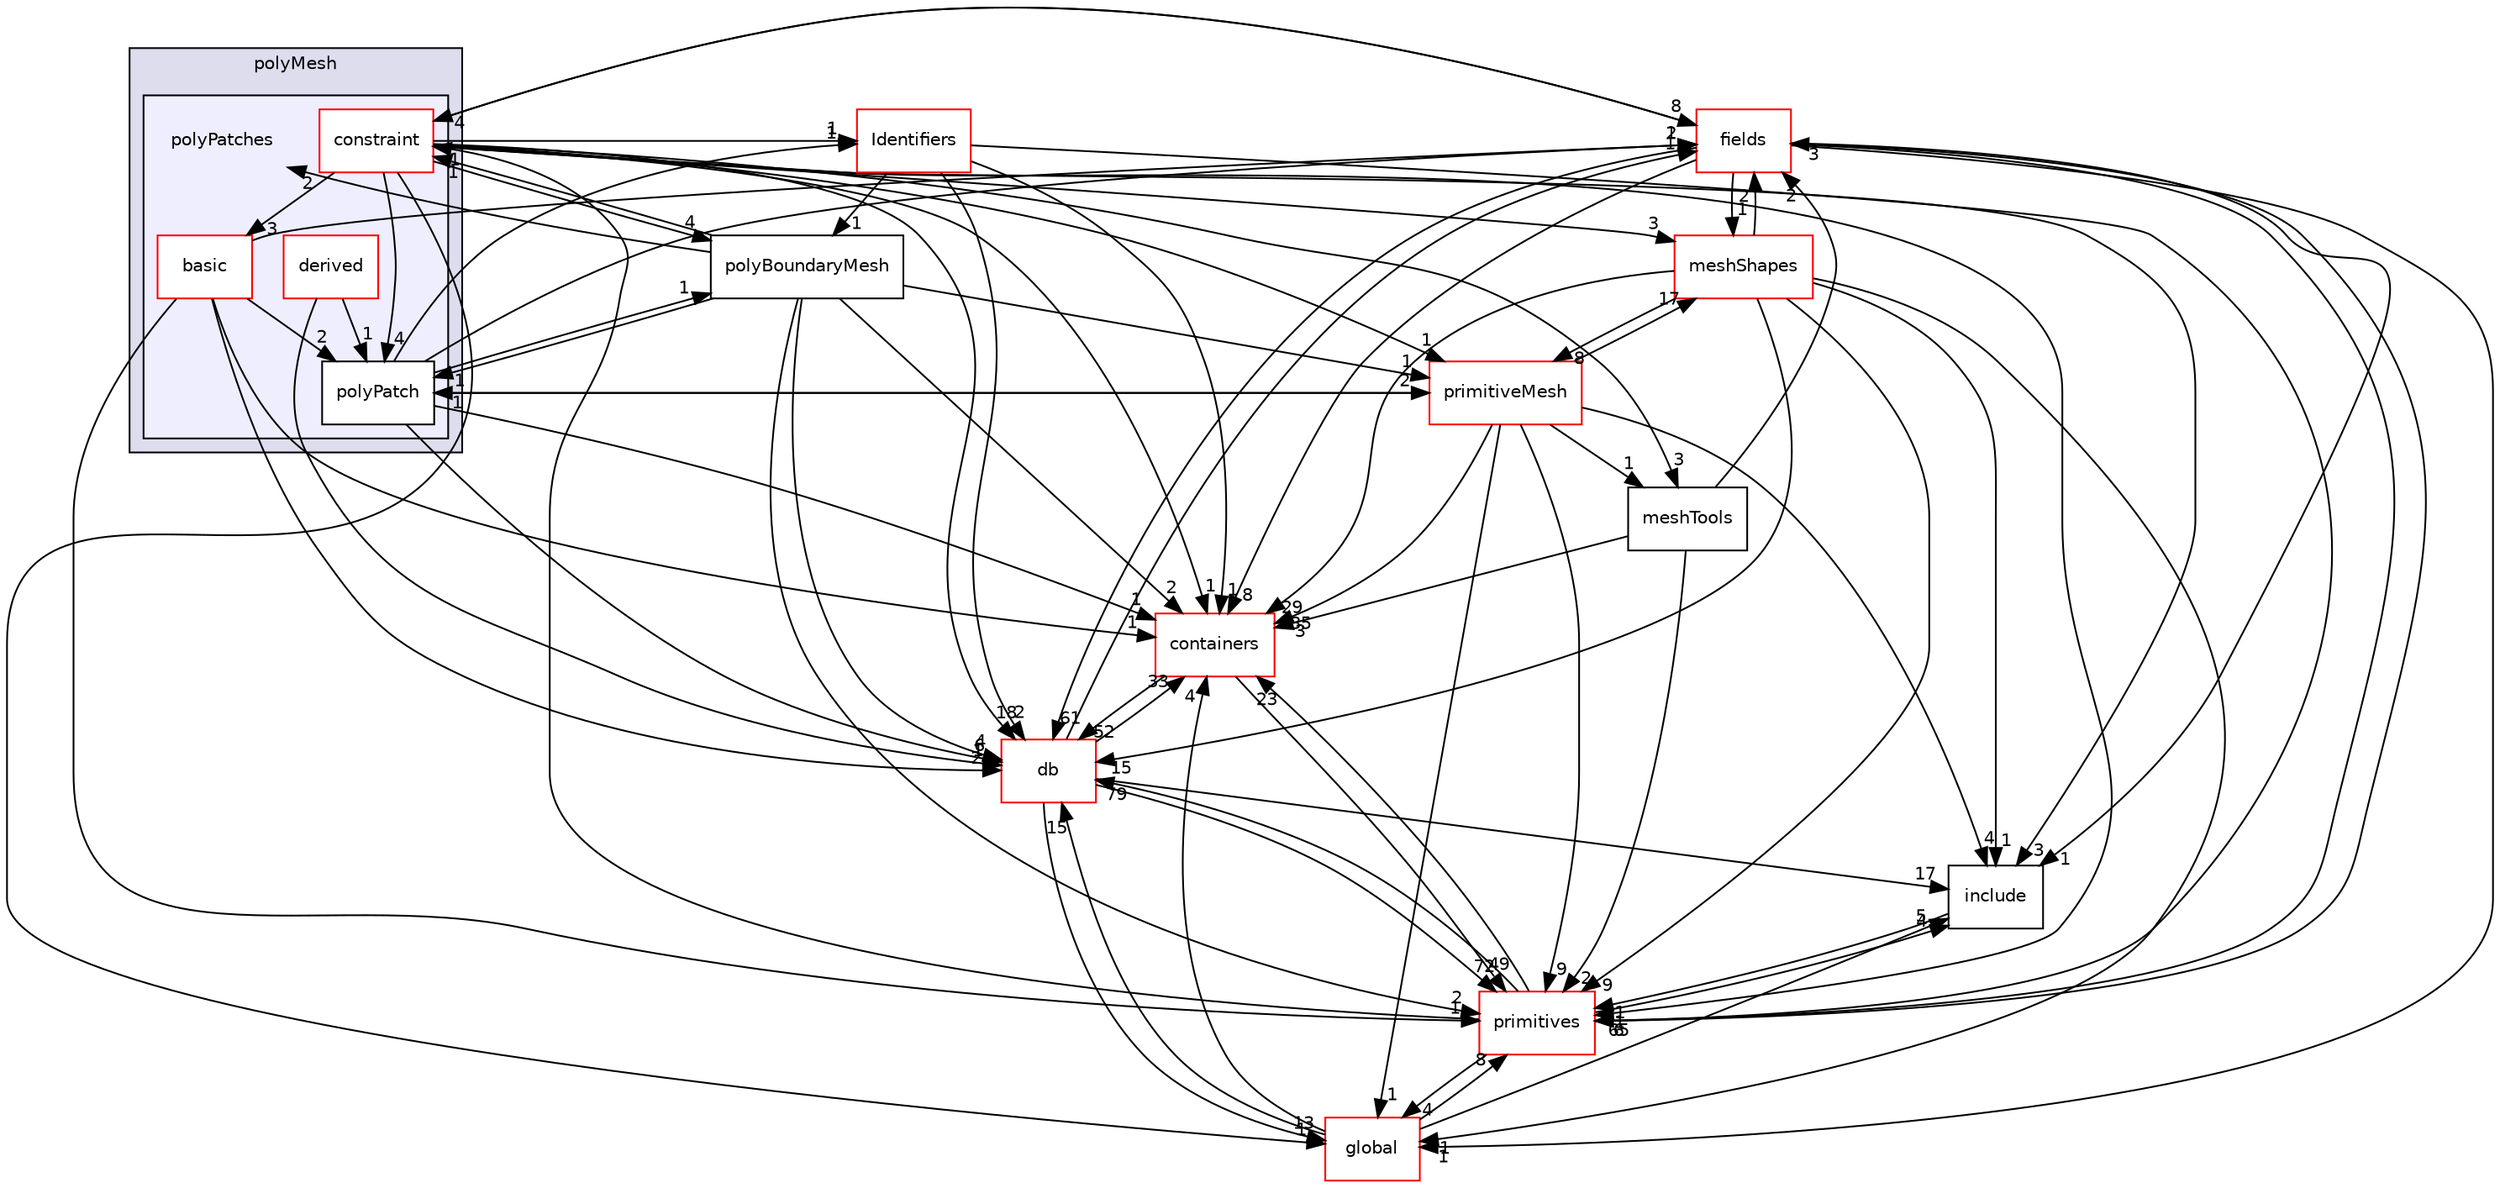 digraph "src/OpenFOAM/meshes/polyMesh/polyPatches" {
  bgcolor=transparent;
  compound=true
  node [ fontsize="10", fontname="Helvetica"];
  edge [ labelfontsize="10", labelfontname="Helvetica"];
  subgraph clusterdir_5e5a63cb97aae3d01c8e98f0c14953bc {
    graph [ bgcolor="#ddddee", pencolor="black", label="polyMesh" fontname="Helvetica", fontsize="10", URL="dir_5e5a63cb97aae3d01c8e98f0c14953bc.html"]
  subgraph clusterdir_67ffeba79fe92b46a9460556346ffbde {
    graph [ bgcolor="#eeeeff", pencolor="black", label="" URL="dir_67ffeba79fe92b46a9460556346ffbde.html"];
    dir_67ffeba79fe92b46a9460556346ffbde [shape=plaintext label="polyPatches"];
    dir_c9c78bb8b3facc20391427dbd62674be [shape=box label="basic" color="red" fillcolor="white" style="filled" URL="dir_c9c78bb8b3facc20391427dbd62674be.html"];
    dir_09b4360db181b1c37726382a34e0210b [shape=box label="constraint" color="red" fillcolor="white" style="filled" URL="dir_09b4360db181b1c37726382a34e0210b.html"];
    dir_a5ef85040496783b4d5878389b607442 [shape=box label="derived" color="red" fillcolor="white" style="filled" URL="dir_a5ef85040496783b4d5878389b607442.html"];
    dir_e00799da7fb4d299a4bc01389c26736d [shape=box label="polyPatch" color="black" fillcolor="white" style="filled" URL="dir_e00799da7fb4d299a4bc01389c26736d.html"];
  }
  }
  dir_962442b8f989d5529fab5e0f0e4ffb74 [shape=box label="fields" color="red" URL="dir_962442b8f989d5529fab5e0f0e4ffb74.html"];
  dir_19d0872053bde092be81d7fe3f56cbf7 [shape=box label="containers" color="red" URL="dir_19d0872053bde092be81d7fe3f56cbf7.html"];
  dir_69df57964460ad28b76ac09933bf52c8 [shape=box label="polyBoundaryMesh" URL="dir_69df57964460ad28b76ac09933bf52c8.html"];
  dir_d498992fb7d3f293d898bf6d3a4df869 [shape=box label="primitiveMesh" color="red" URL="dir_d498992fb7d3f293d898bf6d3a4df869.html"];
  dir_63c634f7a7cfd679ac26c67fb30fc32f [shape=box label="db" color="red" URL="dir_63c634f7a7cfd679ac26c67fb30fc32f.html"];
  dir_fa020d1bff9bcecc84fa7b07f71b0284 [shape=box label="meshTools" URL="dir_fa020d1bff9bcecc84fa7b07f71b0284.html"];
  dir_8583492183f4d27c76555f8f333dd07b [shape=box label="global" color="red" URL="dir_8583492183f4d27c76555f8f333dd07b.html"];
  dir_3e50f45338116b169052b428016851aa [shape=box label="primitives" color="red" URL="dir_3e50f45338116b169052b428016851aa.html"];
  dir_b8e2732bc99f8fb2a379dad81aa6030e [shape=box label="meshShapes" color="red" URL="dir_b8e2732bc99f8fb2a379dad81aa6030e.html"];
  dir_e954e9f5966bc1c681a414ec8bd0ee15 [shape=box label="include" URL="dir_e954e9f5966bc1c681a414ec8bd0ee15.html"];
  dir_162c770ecfd5d3d84e768ef2f1993e65 [shape=box label="Identifiers" color="red" URL="dir_162c770ecfd5d3d84e768ef2f1993e65.html"];
  dir_c9c78bb8b3facc20391427dbd62674be->dir_962442b8f989d5529fab5e0f0e4ffb74 [headlabel="1", labeldistance=1.5 headhref="dir_002285_002022.html"];
  dir_c9c78bb8b3facc20391427dbd62674be->dir_19d0872053bde092be81d7fe3f56cbf7 [headlabel="1", labeldistance=1.5 headhref="dir_002285_001903.html"];
  dir_c9c78bb8b3facc20391427dbd62674be->dir_e00799da7fb4d299a4bc01389c26736d [headlabel="2", labeldistance=1.5 headhref="dir_002285_002301.html"];
  dir_c9c78bb8b3facc20391427dbd62674be->dir_63c634f7a7cfd679ac26c67fb30fc32f [headlabel="2", labeldistance=1.5 headhref="dir_002285_001954.html"];
  dir_c9c78bb8b3facc20391427dbd62674be->dir_3e50f45338116b169052b428016851aa [headlabel="1", labeldistance=1.5 headhref="dir_002285_002326.html"];
  dir_962442b8f989d5529fab5e0f0e4ffb74->dir_19d0872053bde092be81d7fe3f56cbf7 [headlabel="8", labeldistance=1.5 headhref="dir_002022_001903.html"];
  dir_962442b8f989d5529fab5e0f0e4ffb74->dir_09b4360db181b1c37726382a34e0210b [headlabel="4", labeldistance=1.5 headhref="dir_002022_002288.html"];
  dir_962442b8f989d5529fab5e0f0e4ffb74->dir_63c634f7a7cfd679ac26c67fb30fc32f [headlabel="61", labeldistance=1.5 headhref="dir_002022_001954.html"];
  dir_962442b8f989d5529fab5e0f0e4ffb74->dir_8583492183f4d27c76555f8f333dd07b [headlabel="1", labeldistance=1.5 headhref="dir_002022_002098.html"];
  dir_962442b8f989d5529fab5e0f0e4ffb74->dir_3e50f45338116b169052b428016851aa [headlabel="65", labeldistance=1.5 headhref="dir_002022_002326.html"];
  dir_962442b8f989d5529fab5e0f0e4ffb74->dir_b8e2732bc99f8fb2a379dad81aa6030e [headlabel="1", labeldistance=1.5 headhref="dir_002022_002239.html"];
  dir_962442b8f989d5529fab5e0f0e4ffb74->dir_e954e9f5966bc1c681a414ec8bd0ee15 [headlabel="1", labeldistance=1.5 headhref="dir_002022_002119.html"];
  dir_19d0872053bde092be81d7fe3f56cbf7->dir_63c634f7a7cfd679ac26c67fb30fc32f [headlabel="52", labeldistance=1.5 headhref="dir_001903_001954.html"];
  dir_19d0872053bde092be81d7fe3f56cbf7->dir_3e50f45338116b169052b428016851aa [headlabel="49", labeldistance=1.5 headhref="dir_001903_002326.html"];
  dir_69df57964460ad28b76ac09933bf52c8->dir_67ffeba79fe92b46a9460556346ffbde [headlabel="2", labeldistance=1.5 headhref="dir_002281_002284.html"];
  dir_69df57964460ad28b76ac09933bf52c8->dir_19d0872053bde092be81d7fe3f56cbf7 [headlabel="2", labeldistance=1.5 headhref="dir_002281_001903.html"];
  dir_69df57964460ad28b76ac09933bf52c8->dir_e00799da7fb4d299a4bc01389c26736d [headlabel="1", labeldistance=1.5 headhref="dir_002281_002301.html"];
  dir_69df57964460ad28b76ac09933bf52c8->dir_d498992fb7d3f293d898bf6d3a4df869 [headlabel="1", labeldistance=1.5 headhref="dir_002281_002310.html"];
  dir_69df57964460ad28b76ac09933bf52c8->dir_09b4360db181b1c37726382a34e0210b [headlabel="1", labeldistance=1.5 headhref="dir_002281_002288.html"];
  dir_69df57964460ad28b76ac09933bf52c8->dir_63c634f7a7cfd679ac26c67fb30fc32f [headlabel="4", labeldistance=1.5 headhref="dir_002281_001954.html"];
  dir_69df57964460ad28b76ac09933bf52c8->dir_3e50f45338116b169052b428016851aa [headlabel="2", labeldistance=1.5 headhref="dir_002281_002326.html"];
  dir_e00799da7fb4d299a4bc01389c26736d->dir_962442b8f989d5529fab5e0f0e4ffb74 [headlabel="2", labeldistance=1.5 headhref="dir_002301_002022.html"];
  dir_e00799da7fb4d299a4bc01389c26736d->dir_19d0872053bde092be81d7fe3f56cbf7 [headlabel="1", labeldistance=1.5 headhref="dir_002301_001903.html"];
  dir_e00799da7fb4d299a4bc01389c26736d->dir_69df57964460ad28b76ac09933bf52c8 [headlabel="1", labeldistance=1.5 headhref="dir_002301_002281.html"];
  dir_e00799da7fb4d299a4bc01389c26736d->dir_d498992fb7d3f293d898bf6d3a4df869 [headlabel="2", labeldistance=1.5 headhref="dir_002301_002310.html"];
  dir_e00799da7fb4d299a4bc01389c26736d->dir_63c634f7a7cfd679ac26c67fb30fc32f [headlabel="6", labeldistance=1.5 headhref="dir_002301_001954.html"];
  dir_e00799da7fb4d299a4bc01389c26736d->dir_162c770ecfd5d3d84e768ef2f1993e65 [headlabel="1", labeldistance=1.5 headhref="dir_002301_002233.html"];
  dir_d498992fb7d3f293d898bf6d3a4df869->dir_19d0872053bde092be81d7fe3f56cbf7 [headlabel="35", labeldistance=1.5 headhref="dir_002310_001903.html"];
  dir_d498992fb7d3f293d898bf6d3a4df869->dir_e00799da7fb4d299a4bc01389c26736d [headlabel="1", labeldistance=1.5 headhref="dir_002310_002301.html"];
  dir_d498992fb7d3f293d898bf6d3a4df869->dir_fa020d1bff9bcecc84fa7b07f71b0284 [headlabel="1", labeldistance=1.5 headhref="dir_002310_002249.html"];
  dir_d498992fb7d3f293d898bf6d3a4df869->dir_8583492183f4d27c76555f8f333dd07b [headlabel="1", labeldistance=1.5 headhref="dir_002310_002098.html"];
  dir_d498992fb7d3f293d898bf6d3a4df869->dir_3e50f45338116b169052b428016851aa [headlabel="9", labeldistance=1.5 headhref="dir_002310_002326.html"];
  dir_d498992fb7d3f293d898bf6d3a4df869->dir_b8e2732bc99f8fb2a379dad81aa6030e [headlabel="17", labeldistance=1.5 headhref="dir_002310_002239.html"];
  dir_d498992fb7d3f293d898bf6d3a4df869->dir_e954e9f5966bc1c681a414ec8bd0ee15 [headlabel="4", labeldistance=1.5 headhref="dir_002310_002119.html"];
  dir_09b4360db181b1c37726382a34e0210b->dir_c9c78bb8b3facc20391427dbd62674be [headlabel="3", labeldistance=1.5 headhref="dir_002288_002285.html"];
  dir_09b4360db181b1c37726382a34e0210b->dir_962442b8f989d5529fab5e0f0e4ffb74 [headlabel="8", labeldistance=1.5 headhref="dir_002288_002022.html"];
  dir_09b4360db181b1c37726382a34e0210b->dir_19d0872053bde092be81d7fe3f56cbf7 [headlabel="1", labeldistance=1.5 headhref="dir_002288_001903.html"];
  dir_09b4360db181b1c37726382a34e0210b->dir_69df57964460ad28b76ac09933bf52c8 [headlabel="4", labeldistance=1.5 headhref="dir_002288_002281.html"];
  dir_09b4360db181b1c37726382a34e0210b->dir_e00799da7fb4d299a4bc01389c26736d [headlabel="4", labeldistance=1.5 headhref="dir_002288_002301.html"];
  dir_09b4360db181b1c37726382a34e0210b->dir_d498992fb7d3f293d898bf6d3a4df869 [headlabel="1", labeldistance=1.5 headhref="dir_002288_002310.html"];
  dir_09b4360db181b1c37726382a34e0210b->dir_63c634f7a7cfd679ac26c67fb30fc32f [headlabel="18", labeldistance=1.5 headhref="dir_002288_001954.html"];
  dir_09b4360db181b1c37726382a34e0210b->dir_fa020d1bff9bcecc84fa7b07f71b0284 [headlabel="3", labeldistance=1.5 headhref="dir_002288_002249.html"];
  dir_09b4360db181b1c37726382a34e0210b->dir_8583492183f4d27c76555f8f333dd07b [headlabel="1", labeldistance=1.5 headhref="dir_002288_002098.html"];
  dir_09b4360db181b1c37726382a34e0210b->dir_3e50f45338116b169052b428016851aa [headlabel="1", labeldistance=1.5 headhref="dir_002288_002326.html"];
  dir_09b4360db181b1c37726382a34e0210b->dir_b8e2732bc99f8fb2a379dad81aa6030e [headlabel="3", labeldistance=1.5 headhref="dir_002288_002239.html"];
  dir_09b4360db181b1c37726382a34e0210b->dir_e954e9f5966bc1c681a414ec8bd0ee15 [headlabel="3", labeldistance=1.5 headhref="dir_002288_002119.html"];
  dir_09b4360db181b1c37726382a34e0210b->dir_162c770ecfd5d3d84e768ef2f1993e65 [headlabel="1", labeldistance=1.5 headhref="dir_002288_002233.html"];
  dir_63c634f7a7cfd679ac26c67fb30fc32f->dir_962442b8f989d5529fab5e0f0e4ffb74 [headlabel="1", labeldistance=1.5 headhref="dir_001954_002022.html"];
  dir_63c634f7a7cfd679ac26c67fb30fc32f->dir_19d0872053bde092be81d7fe3f56cbf7 [headlabel="33", labeldistance=1.5 headhref="dir_001954_001903.html"];
  dir_63c634f7a7cfd679ac26c67fb30fc32f->dir_8583492183f4d27c76555f8f333dd07b [headlabel="13", labeldistance=1.5 headhref="dir_001954_002098.html"];
  dir_63c634f7a7cfd679ac26c67fb30fc32f->dir_3e50f45338116b169052b428016851aa [headlabel="72", labeldistance=1.5 headhref="dir_001954_002326.html"];
  dir_63c634f7a7cfd679ac26c67fb30fc32f->dir_e954e9f5966bc1c681a414ec8bd0ee15 [headlabel="17", labeldistance=1.5 headhref="dir_001954_002119.html"];
  dir_fa020d1bff9bcecc84fa7b07f71b0284->dir_962442b8f989d5529fab5e0f0e4ffb74 [headlabel="2", labeldistance=1.5 headhref="dir_002249_002022.html"];
  dir_fa020d1bff9bcecc84fa7b07f71b0284->dir_19d0872053bde092be81d7fe3f56cbf7 [headlabel="3", labeldistance=1.5 headhref="dir_002249_001903.html"];
  dir_fa020d1bff9bcecc84fa7b07f71b0284->dir_3e50f45338116b169052b428016851aa [headlabel="2", labeldistance=1.5 headhref="dir_002249_002326.html"];
  dir_8583492183f4d27c76555f8f333dd07b->dir_19d0872053bde092be81d7fe3f56cbf7 [headlabel="4", labeldistance=1.5 headhref="dir_002098_001903.html"];
  dir_8583492183f4d27c76555f8f333dd07b->dir_63c634f7a7cfd679ac26c67fb30fc32f [headlabel="15", labeldistance=1.5 headhref="dir_002098_001954.html"];
  dir_8583492183f4d27c76555f8f333dd07b->dir_3e50f45338116b169052b428016851aa [headlabel="8", labeldistance=1.5 headhref="dir_002098_002326.html"];
  dir_8583492183f4d27c76555f8f333dd07b->dir_e954e9f5966bc1c681a414ec8bd0ee15 [headlabel="5", labeldistance=1.5 headhref="dir_002098_002119.html"];
  dir_3e50f45338116b169052b428016851aa->dir_962442b8f989d5529fab5e0f0e4ffb74 [headlabel="3", labeldistance=1.5 headhref="dir_002326_002022.html"];
  dir_3e50f45338116b169052b428016851aa->dir_19d0872053bde092be81d7fe3f56cbf7 [headlabel="23", labeldistance=1.5 headhref="dir_002326_001903.html"];
  dir_3e50f45338116b169052b428016851aa->dir_09b4360db181b1c37726382a34e0210b [headlabel="1", labeldistance=1.5 headhref="dir_002326_002288.html"];
  dir_3e50f45338116b169052b428016851aa->dir_63c634f7a7cfd679ac26c67fb30fc32f [headlabel="79", labeldistance=1.5 headhref="dir_002326_001954.html"];
  dir_3e50f45338116b169052b428016851aa->dir_8583492183f4d27c76555f8f333dd07b [headlabel="4", labeldistance=1.5 headhref="dir_002326_002098.html"];
  dir_3e50f45338116b169052b428016851aa->dir_e954e9f5966bc1c681a414ec8bd0ee15 [headlabel="4", labeldistance=1.5 headhref="dir_002326_002119.html"];
  dir_b8e2732bc99f8fb2a379dad81aa6030e->dir_962442b8f989d5529fab5e0f0e4ffb74 [headlabel="2", labeldistance=1.5 headhref="dir_002239_002022.html"];
  dir_b8e2732bc99f8fb2a379dad81aa6030e->dir_19d0872053bde092be81d7fe3f56cbf7 [headlabel="29", labeldistance=1.5 headhref="dir_002239_001903.html"];
  dir_b8e2732bc99f8fb2a379dad81aa6030e->dir_d498992fb7d3f293d898bf6d3a4df869 [headlabel="8", labeldistance=1.5 headhref="dir_002239_002310.html"];
  dir_b8e2732bc99f8fb2a379dad81aa6030e->dir_63c634f7a7cfd679ac26c67fb30fc32f [headlabel="15", labeldistance=1.5 headhref="dir_002239_001954.html"];
  dir_b8e2732bc99f8fb2a379dad81aa6030e->dir_8583492183f4d27c76555f8f333dd07b [headlabel="1", labeldistance=1.5 headhref="dir_002239_002098.html"];
  dir_b8e2732bc99f8fb2a379dad81aa6030e->dir_3e50f45338116b169052b428016851aa [headlabel="9", labeldistance=1.5 headhref="dir_002239_002326.html"];
  dir_b8e2732bc99f8fb2a379dad81aa6030e->dir_e954e9f5966bc1c681a414ec8bd0ee15 [headlabel="1", labeldistance=1.5 headhref="dir_002239_002119.html"];
  dir_e954e9f5966bc1c681a414ec8bd0ee15->dir_3e50f45338116b169052b428016851aa [headlabel="1", labeldistance=1.5 headhref="dir_002119_002326.html"];
  dir_a5ef85040496783b4d5878389b607442->dir_e00799da7fb4d299a4bc01389c26736d [headlabel="1", labeldistance=1.5 headhref="dir_002299_002301.html"];
  dir_a5ef85040496783b4d5878389b607442->dir_63c634f7a7cfd679ac26c67fb30fc32f [headlabel="1", labeldistance=1.5 headhref="dir_002299_001954.html"];
  dir_162c770ecfd5d3d84e768ef2f1993e65->dir_19d0872053bde092be81d7fe3f56cbf7 [headlabel="1", labeldistance=1.5 headhref="dir_002233_001903.html"];
  dir_162c770ecfd5d3d84e768ef2f1993e65->dir_69df57964460ad28b76ac09933bf52c8 [headlabel="1", labeldistance=1.5 headhref="dir_002233_002281.html"];
  dir_162c770ecfd5d3d84e768ef2f1993e65->dir_63c634f7a7cfd679ac26c67fb30fc32f [headlabel="2", labeldistance=1.5 headhref="dir_002233_001954.html"];
  dir_162c770ecfd5d3d84e768ef2f1993e65->dir_3e50f45338116b169052b428016851aa [headlabel="6", labeldistance=1.5 headhref="dir_002233_002326.html"];
}
